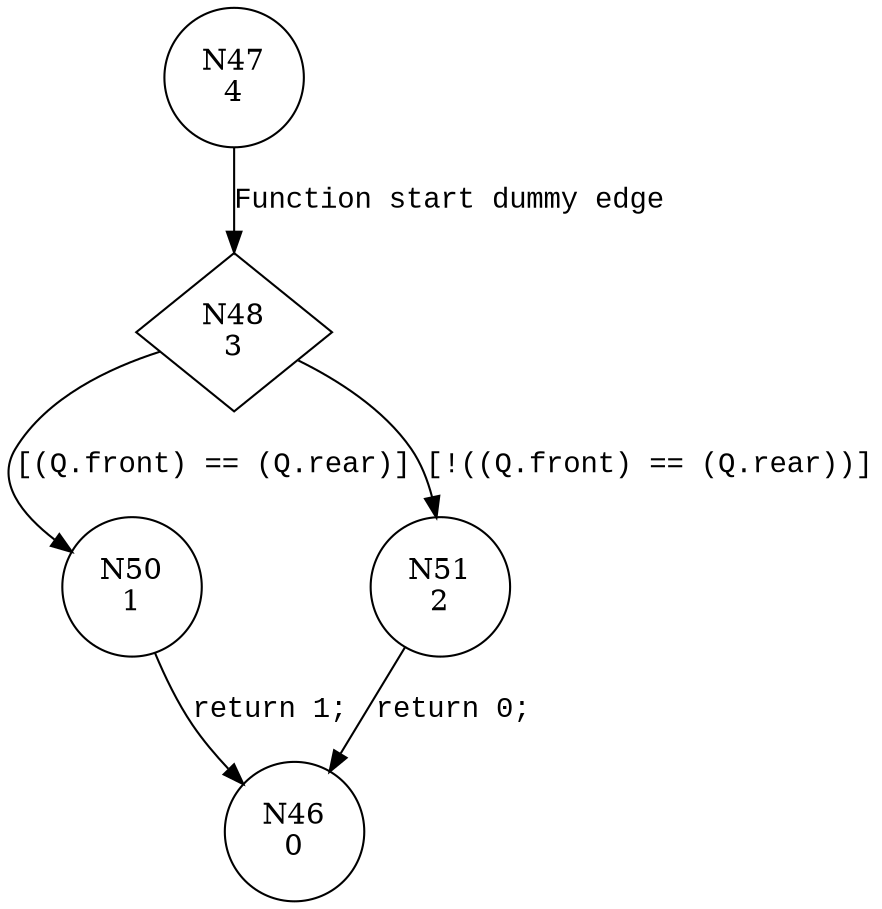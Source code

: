 digraph QueueEmpty {
47 [shape="circle" label="N47\n4"]
48 [shape="diamond" label="N48\n3"]
50 [shape="circle" label="N50\n1"]
51 [shape="circle" label="N51\n2"]
46 [shape="circle" label="N46\n0"]
47 -> 48 [label="Function start dummy edge" fontname="Courier New"]
48 -> 50 [label="[(Q.front) == (Q.rear)]" fontname="Courier New"]
48 -> 51 [label="[!((Q.front) == (Q.rear))]" fontname="Courier New"]
50 -> 46 [label="return 1;" fontname="Courier New"]
51 -> 46 [label="return 0;" fontname="Courier New"]
}
